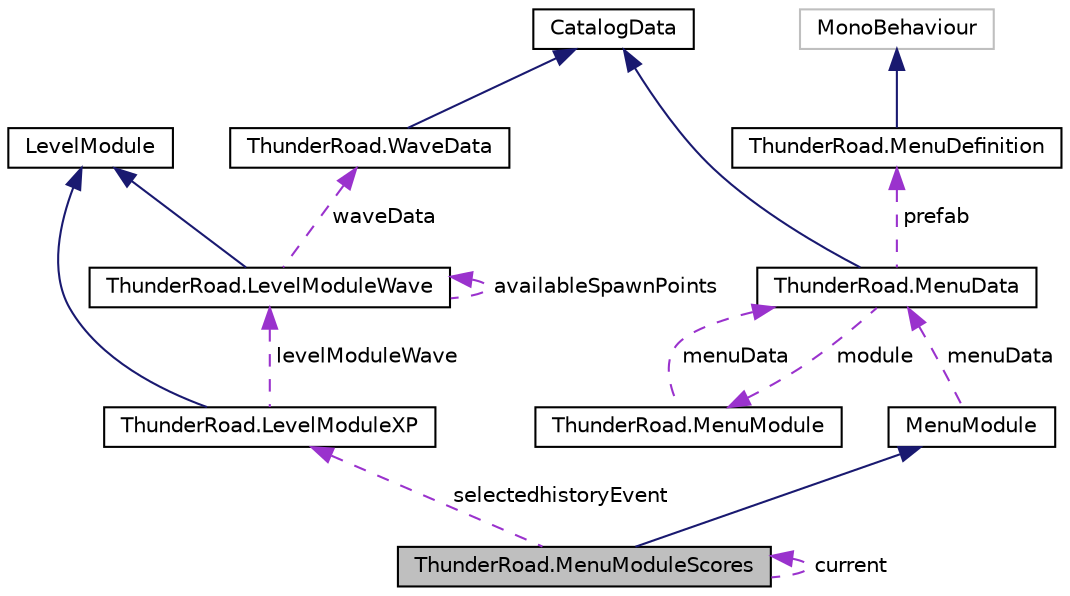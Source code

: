 digraph "ThunderRoad.MenuModuleScores"
{
 // LATEX_PDF_SIZE
  edge [fontname="Helvetica",fontsize="10",labelfontname="Helvetica",labelfontsize="10"];
  node [fontname="Helvetica",fontsize="10",shape=record];
  Node1 [label="ThunderRoad.MenuModuleScores",height=0.2,width=0.4,color="black", fillcolor="grey75", style="filled", fontcolor="black",tooltip="Class MenuModuleScores. Implements the ThunderRoad.MenuModule"];
  Node2 -> Node1 [dir="back",color="midnightblue",fontsize="10",style="solid",fontname="Helvetica"];
  Node2 [label="MenuModule",height=0.2,width=0.4,color="black", fillcolor="white", style="filled",URL="$class_thunder_road_1_1_menu_module.html",tooltip="Class MenuModule."];
  Node3 -> Node2 [dir="back",color="darkorchid3",fontsize="10",style="dashed",label=" menuData" ,fontname="Helvetica"];
  Node3 [label="ThunderRoad.MenuData",height=0.2,width=0.4,color="black", fillcolor="white", style="filled",URL="$class_thunder_road_1_1_menu_data.html",tooltip="Class MenuData. Implements the ThunderRoad.CatalogData"];
  Node4 -> Node3 [dir="back",color="midnightblue",fontsize="10",style="solid",fontname="Helvetica"];
  Node4 [label="CatalogData",height=0.2,width=0.4,color="black", fillcolor="white", style="filled",URL="$class_thunder_road_1_1_catalog_data.html",tooltip="Class CatalogData."];
  Node5 -> Node3 [dir="back",color="darkorchid3",fontsize="10",style="dashed",label=" prefab" ,fontname="Helvetica"];
  Node5 [label="ThunderRoad.MenuDefinition",height=0.2,width=0.4,color="black", fillcolor="white", style="filled",URL="$class_thunder_road_1_1_menu_definition.html",tooltip="Class MenuDefinition. Implements the UnityEngine.MonoBehaviour"];
  Node6 -> Node5 [dir="back",color="midnightblue",fontsize="10",style="solid",fontname="Helvetica"];
  Node6 [label="MonoBehaviour",height=0.2,width=0.4,color="grey75", fillcolor="white", style="filled",tooltip=" "];
  Node7 -> Node3 [dir="back",color="darkorchid3",fontsize="10",style="dashed",label=" module" ,fontname="Helvetica"];
  Node7 [label="ThunderRoad.MenuModule",height=0.2,width=0.4,color="black", fillcolor="white", style="filled",URL="$class_thunder_road_1_1_menu_module.html",tooltip="Class MenuModule."];
  Node3 -> Node7 [dir="back",color="darkorchid3",fontsize="10",style="dashed",label=" menuData" ,fontname="Helvetica"];
  Node8 -> Node1 [dir="back",color="darkorchid3",fontsize="10",style="dashed",label=" selectedhistoryEvent" ,fontname="Helvetica"];
  Node8 [label="ThunderRoad.LevelModuleXP",height=0.2,width=0.4,color="black", fillcolor="white", style="filled",URL="$class_thunder_road_1_1_level_module_x_p.html",tooltip="Class LevelModuleXP. Implements the ThunderRoad.LevelModule"];
  Node9 -> Node8 [dir="back",color="midnightblue",fontsize="10",style="solid",fontname="Helvetica"];
  Node9 [label="LevelModule",height=0.2,width=0.4,color="black", fillcolor="white", style="filled",URL="$class_thunder_road_1_1_level_module.html",tooltip="Class LevelModule."];
  Node10 -> Node8 [dir="back",color="darkorchid3",fontsize="10",style="dashed",label=" levelModuleWave" ,fontname="Helvetica"];
  Node10 [label="ThunderRoad.LevelModuleWave",height=0.2,width=0.4,color="black", fillcolor="white", style="filled",URL="$class_thunder_road_1_1_level_module_wave.html",tooltip="Class LevelModuleWave. Implements the ThunderRoad.LevelModule"];
  Node9 -> Node10 [dir="back",color="midnightblue",fontsize="10",style="solid",fontname="Helvetica"];
  Node10 -> Node10 [dir="back",color="darkorchid3",fontsize="10",style="dashed",label=" availableSpawnPoints" ,fontname="Helvetica"];
  Node11 -> Node10 [dir="back",color="darkorchid3",fontsize="10",style="dashed",label=" waveData" ,fontname="Helvetica"];
  Node11 [label="ThunderRoad.WaveData",height=0.2,width=0.4,color="black", fillcolor="white", style="filled",URL="$class_thunder_road_1_1_wave_data.html",tooltip="Class WaveData. Implements the ThunderRoad.CatalogData"];
  Node4 -> Node11 [dir="back",color="midnightblue",fontsize="10",style="solid",fontname="Helvetica"];
  Node1 -> Node1 [dir="back",color="darkorchid3",fontsize="10",style="dashed",label=" current" ,fontname="Helvetica"];
}
